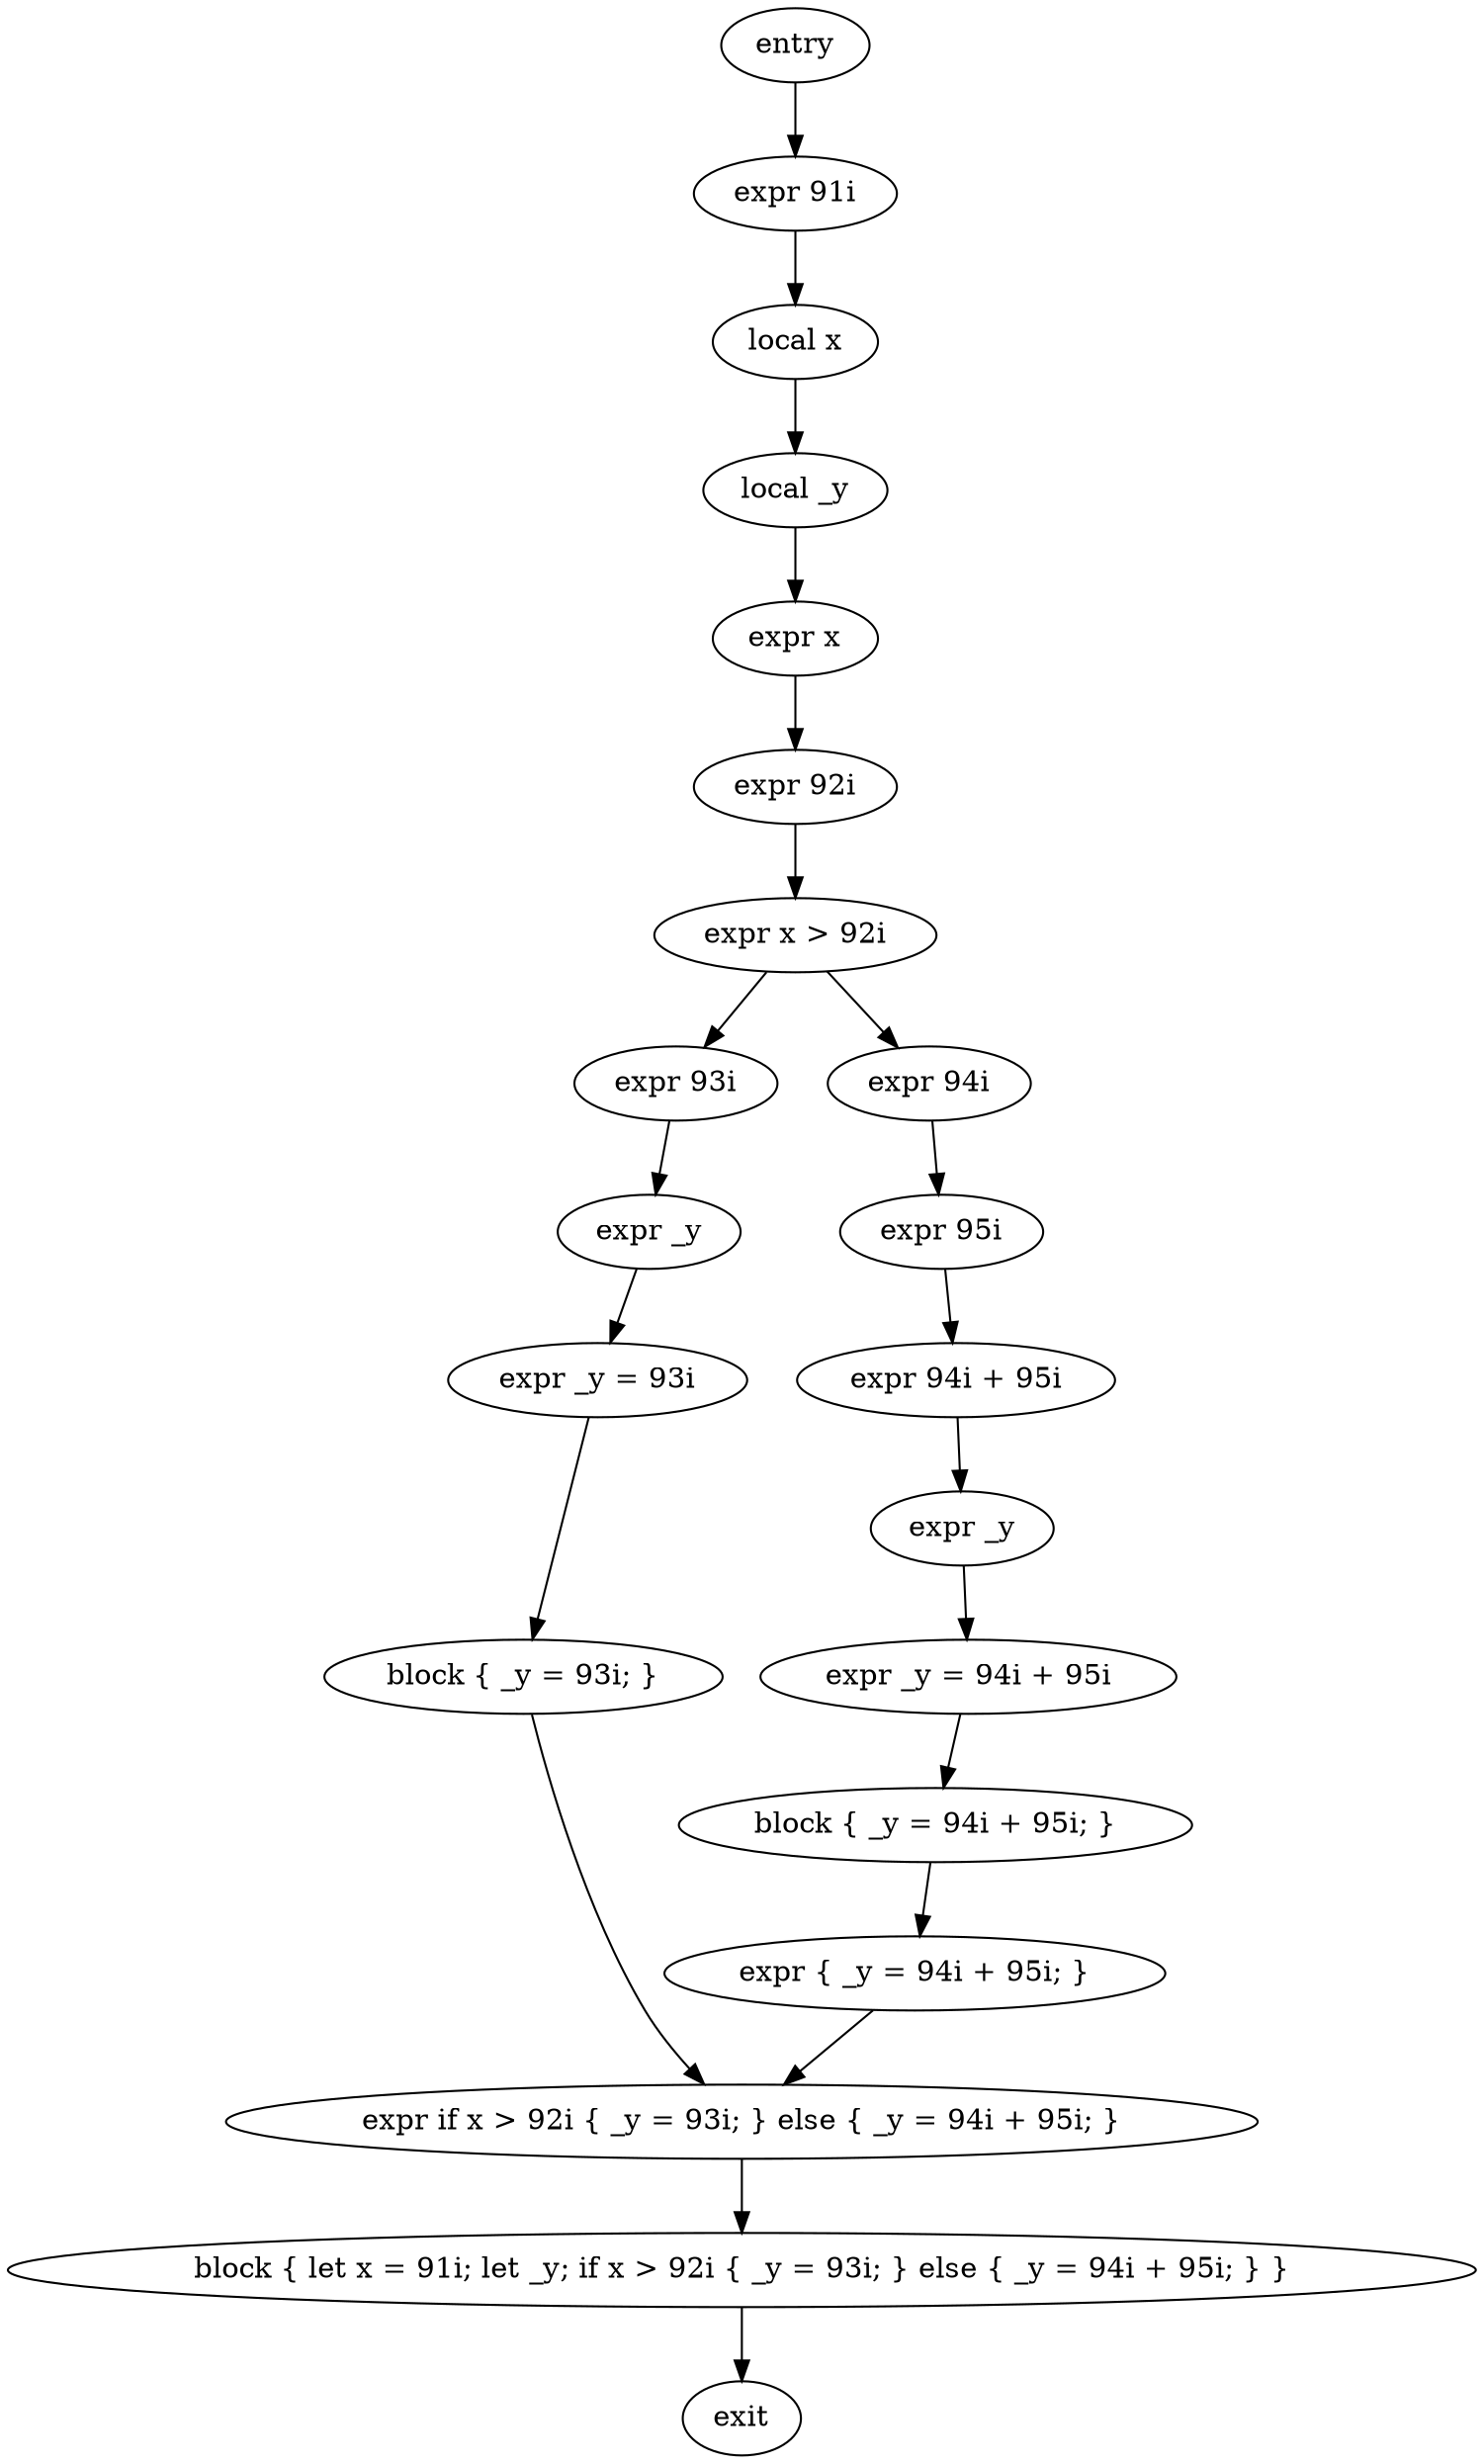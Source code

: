digraph block {
    N0[label="entry"];
    N1[label="exit"];
    N2[label="expr 91i"];
    N3[label="local x"];
    N4[label="local _y"];
    N5[label="expr x"];
    N6[label="expr 92i"];
    N7[label="expr x > 92i"];
    N8[label="expr 93i"];
    N9[label="expr _y"];
    N10[label="expr _y = 93i"];
    N11[label="block { _y = 93i; }"];
    N12[label="expr 94i"];
    N13[label="expr 95i"];
    N14[label="expr 94i + 95i"];
    N15[label="expr _y"];
    N16[label="expr _y = 94i + 95i"];
    N17[label="block { _y = 94i + 95i; }"];
    N18[label="expr { _y = 94i + 95i; }"];
    N19[label="expr if x > 92i { _y = 93i; } else { _y = 94i + 95i; }"];
    N20[label="block { let x = 91i; let _y; if x > 92i { _y = 93i; } else { _y = 94i + 95i; } }"];
    N0 -> N2;
    N2 -> N3;
    N3 -> N4;
    N4 -> N5;
    N5 -> N6;
    N6 -> N7;
    N7 -> N8;
    N8 -> N9;
    N9 -> N10;
    N10 -> N11;
    N7 -> N12;
    N12 -> N13;
    N13 -> N14;
    N14 -> N15;
    N15 -> N16;
    N16 -> N17;
    N17 -> N18;
    N11 -> N19;
    N18 -> N19;
    N19 -> N20;
    N20 -> N1;
}
